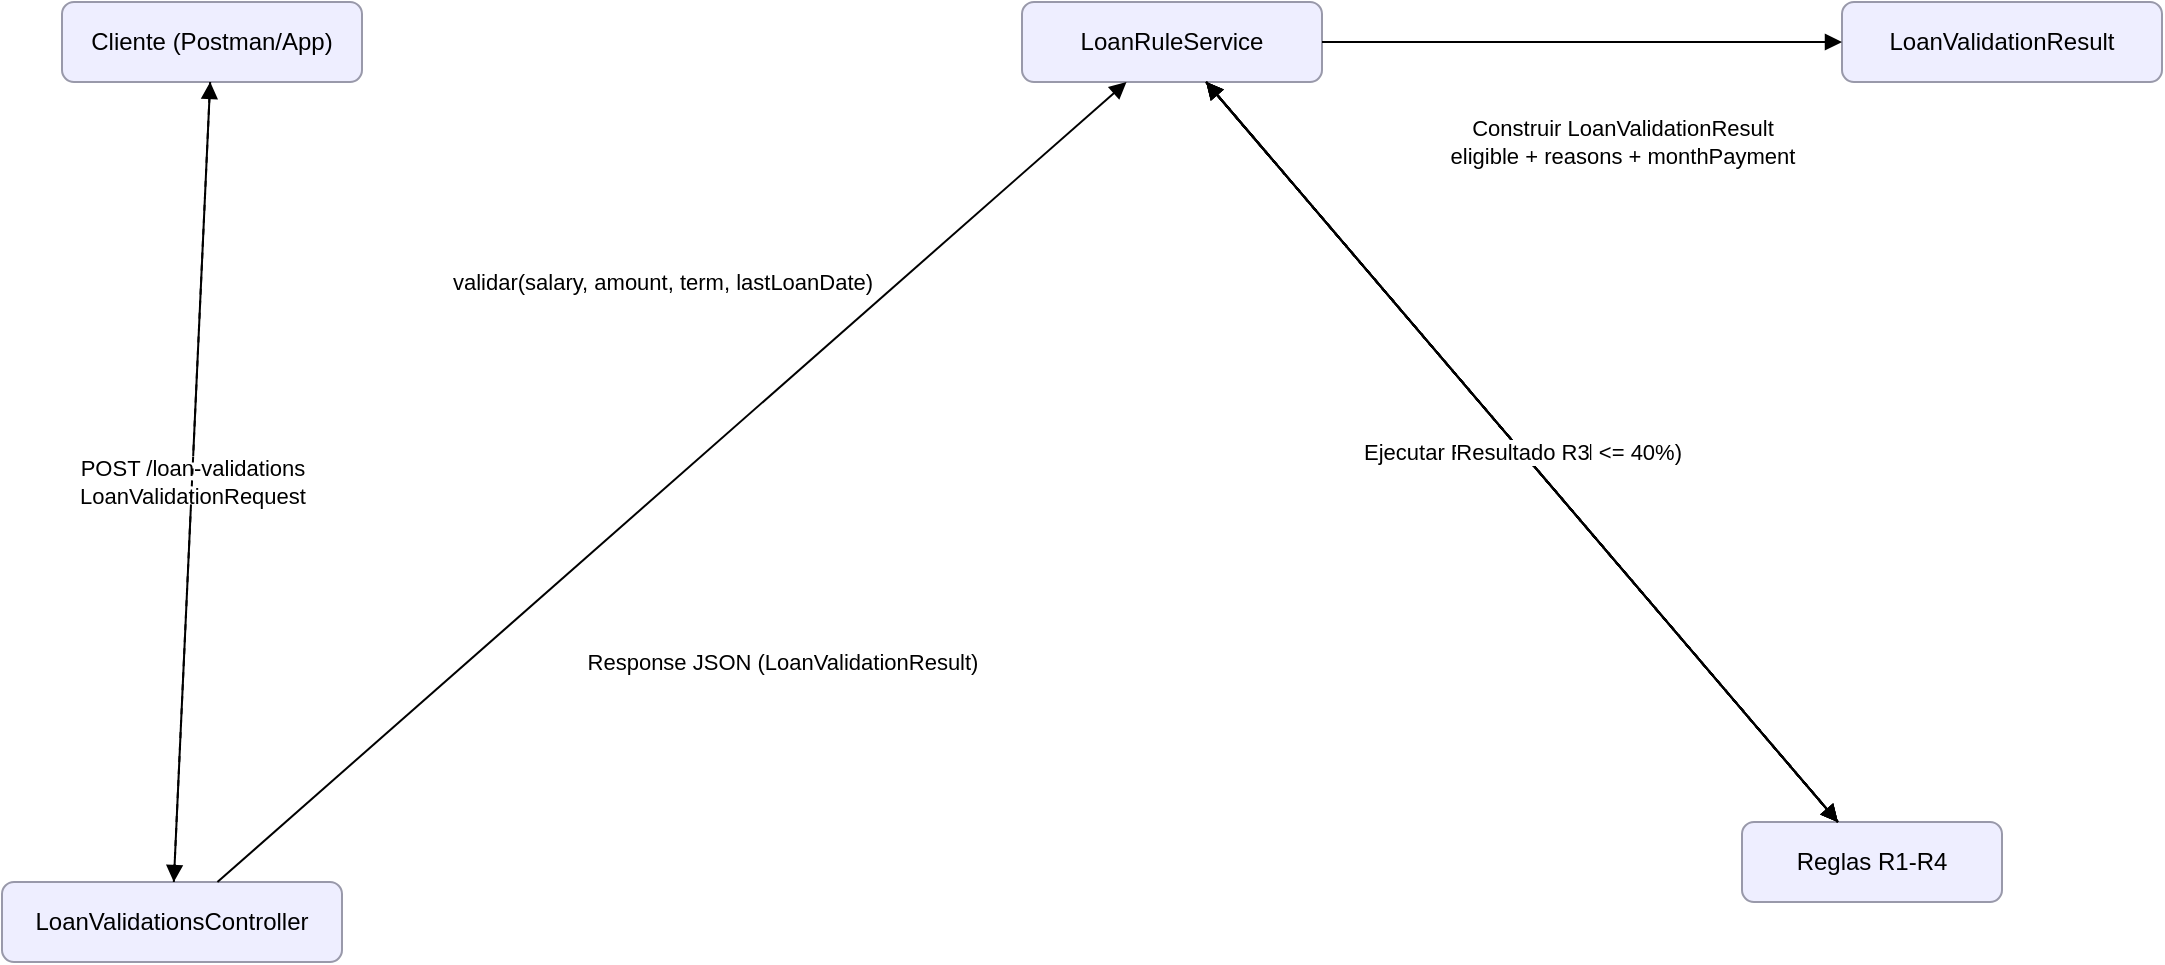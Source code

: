 <mxfile version="22.1.22" type="embed" pages="3">
  <diagram id="c1" name="C1 - Diagrama de Secuencia">
    <mxGraphModel dx="361" dy="575" grid="1" gridSize="10" guides="1" tooltips="1" connect="1" arrows="1" fold="1" page="1" pageScale="1" pageWidth="1169" pageHeight="827" math="0" shadow="0">
      <root>
        <mxCell id="0" />
        <mxCell id="1" parent="0" />
        <mxCell id="pc" value="Cliente (Postman/App)" style="rounded=1;whiteSpace=wrap;html=1;fillColor=#eef;strokeColor=#99a;" parent="1" vertex="1">
          <mxGeometry x="60" y="80" width="150" height="40" as="geometry" />
        </mxCell>
        <mxCell id="pctrl" value="LoanValidationsController" style="rounded=1;whiteSpace=wrap;html=1;fillColor=#eef;strokeColor=#99a;" parent="1" vertex="1">
          <mxGeometry x="30" y="520" width="170" height="40" as="geometry" />
        </mxCell>
        <mxCell id="psrv" value="LoanRuleService" style="rounded=1;whiteSpace=wrap;html=1;fillColor=#eef;strokeColor=#99a;" parent="1" vertex="1">
          <mxGeometry x="540" y="80" width="150" height="40" as="geometry" />
        </mxCell>
        <mxCell id="prules" value="Reglas R1-R4" style="rounded=1;whiteSpace=wrap;html=1;fillColor=#eef;strokeColor=#99a;" parent="1" vertex="1">
          <mxGeometry x="900" y="490" width="130" height="40" as="geometry" />
        </mxCell>
        <mxCell id="pres" value="LoanValidationResult" style="rounded=1;whiteSpace=wrap;html=1;fillColor=#eef;strokeColor=#99a;" parent="1" vertex="1">
          <mxGeometry x="950" y="80" width="160" height="40" as="geometry" />
        </mxCell>
        <mxCell id="l1" style="edgeStyle=orthogonalEdgeStyle;endArrow=none;dashed=1;html=1;strokeColor=#99a;" parent="1" source="pc" edge="1">
          <mxGeometry relative="1" as="geometry">
            <mxPoint x="135" y="700" as="target" />
          </mxGeometry>
        </mxCell>
        <mxCell id="l2" style="edgeStyle=orthogonalEdgeStyle;endArrow=none;dashed=1;html=1;strokeColor=#99a;" parent="1" source="pctrl" edge="1">
          <mxGeometry relative="1" as="geometry">
            <mxPoint x="385" y="700" as="target" />
          </mxGeometry>
        </mxCell>
        <mxCell id="l3" style="edgeStyle=orthogonalEdgeStyle;endArrow=none;dashed=1;html=1;strokeColor=#99a;" parent="1" source="psrv" edge="1">
          <mxGeometry relative="1" as="geometry">
            <mxPoint x="615" y="700" as="target" />
          </mxGeometry>
        </mxCell>
        <mxCell id="l4" style="edgeStyle=orthogonalEdgeStyle;endArrow=none;dashed=1;html=1;strokeColor=#99a;" parent="1" source="prules" edge="1">
          <mxGeometry relative="1" as="geometry">
            <mxPoint x="825" y="700" as="target" />
          </mxGeometry>
        </mxCell>
        <mxCell id="l5" style="edgeStyle=orthogonalEdgeStyle;endArrow=none;dashed=1;html=1;strokeColor=#99a;" parent="1" source="pres" edge="1">
          <mxGeometry relative="1" as="geometry">
            <mxPoint x="1030" y="700" as="target" />
          </mxGeometry>
        </mxCell>
        <mxCell id="m1" value="POST /loan-validations&#xa;LoanValidationRequest" style="endArrow=block;html=1;" parent="1" source="pc" target="pctrl" edge="1">
          <mxGeometry relative="1" as="geometry" />
        </mxCell>
        <mxCell id="m2" value="validar(salary, amount, term, lastLoanDate)" style="endArrow=block;html=1;" parent="1" source="pctrl" target="psrv" edge="1">
          <mxGeometry x="0.206" y="78" relative="1" as="geometry">
            <mxPoint as="offset" />
          </mxGeometry>
        </mxCell>
        <mxCell id="m3a" value="Ejecutar R4 (datos válidos)" style="endArrow=block;html=1;" parent="1" source="psrv" target="prules" edge="1">
          <mxGeometry relative="1" as="geometry" />
        </mxCell>
        <mxCell id="m3b" value="Resultado R4" style="endArrow=block;html=1;dashed=1;" parent="1" source="prules" target="psrv" edge="1">
          <mxGeometry relative="1" as="geometry" />
        </mxCell>
        <mxCell id="m4a" value="Ejecutar R1 (antigüedad)" style="endArrow=block;html=1;" parent="1" source="psrv" target="prules" edge="1">
          <mxGeometry relative="1" as="geometry" />
        </mxCell>
        <mxCell id="m4b" value="Resultado R1" style="endArrow=block;html=1;dashed=1;" parent="1" source="prules" target="psrv" edge="1">
          <mxGeometry relative="1" as="geometry" />
        </mxCell>
        <mxCell id="m5a" value="Ejecutar R2 (plazo 1..36)" style="endArrow=block;html=1;" parent="1" source="psrv" target="prules" edge="1">
          <mxGeometry relative="1" as="geometry" />
        </mxCell>
        <mxCell id="m5b" value="Resultado R2" style="endArrow=block;html=1;dashed=1;" parent="1" source="prules" target="psrv" edge="1">
          <mxGeometry relative="1" as="geometry" />
        </mxCell>
        <mxCell id="m6a" value="Ejecutar R3 (capacidad &lt;= 40%)" style="endArrow=block;html=1;" parent="1" source="psrv" target="prules" edge="1">
          <mxGeometry relative="1" as="geometry" />
        </mxCell>
        <mxCell id="m6b" value="Resultado R3" style="endArrow=block;html=1;dashed=1;" parent="1" source="prules" target="psrv" edge="1">
          <mxGeometry relative="1" as="geometry" />
        </mxCell>
        <mxCell id="m7" value="Construir LoanValidationResult&#xa;eligible + reasons + monthPayment" style="endArrow=block;html=1;" parent="1" source="psrv" target="pres" edge="1">
          <mxGeometry x="0.154" y="-50" relative="1" as="geometry">
            <mxPoint as="offset" />
          </mxGeometry>
        </mxCell>
        <mxCell id="m8" value="Response JSON (LoanValidationResult)" style="endArrow=block;html=1;dashed=1;" parent="1" source="pctrl" target="pc" edge="1">
          <mxGeometry x="-0.382" y="-299" relative="1" as="geometry">
            <mxPoint as="offset" />
          </mxGeometry>
        </mxCell>
      </root>
    </mxGraphModel>
  </diagram>
  <diagram id="c2" name="C2 - Diagrama de Componentes">
    <mxGraphModel dx="361" dy="575" grid="1" gridSize="10" guides="1" tooltips="1" connect="1" arrows="1" fold="1" page="1" pageScale="1" pageWidth="1169" pageHeight="827" math="0" shadow="0">
      <root>
        <mxCell id="0c2" />
        <mxCell id="1c2" parent="0c2" />
        <mxCell id="bContract" value="Contract-first" style="swimlane;rounded=1;html=1;fillColor=#fff2cc;strokeColor=#d6b656;" parent="1c2" vertex="1">
          <mxGeometry x="60" y="60" width="300" height="140" as="geometry" />
        </mxCell>
        <mxCell id="bOpenApi" value="OpenAPI YAML&#xa;resources/openapi/loan-validation.yaml" style="rounded=1;whiteSpace=wrap;html=1;" parent="bContract" vertex="1">
          <mxGeometry x="20" y="20" width="260" height="40" as="geometry" />
        </mxCell>
        <mxCell id="bGen" value="openapi-generator (mvn generate-sources)" style="rounded=1;whiteSpace=wrap;html=1;" parent="bContract" vertex="1">
          <mxGeometry x="20" y="80" width="260" height="40" as="geometry" />
        </mxCell>
        <mxCell id="bClient" value="Cliente / Postman" style="rounded=1;whiteSpace=wrap;html=1;" parent="1c2" vertex="1">
          <mxGeometry x="420" y="60" width="150" height="40" as="geometry" />
        </mxCell>
        <mxCell id="bCtrl" value="Controller: LoanValidationsController" style="rounded=1;whiteSpace=wrap;html=1;" parent="1c2" vertex="1">
          <mxGeometry x="420" y="140" width="260" height="50" as="geometry" />
        </mxCell>
        <mxCell id="bSrv" value="Service: LoanRulesService" style="rounded=1;whiteSpace=wrap;html=1;" parent="1c2" vertex="1">
          <mxGeometry x="520" y="300" width="260" height="50" as="geometry" />
        </mxCell>
        <mxCell id="bModels" value="Models" style="swimlane;rounded=1;html=1;fillColor=#e8eaf6;strokeColor=#3949ab;" parent="1c2" vertex="1">
          <mxGeometry x="820" y="140" width="260" height="180" as="geometry" />
        </mxCell>
        <mxCell id="bReq" value="LoanValidationRequest" style="rounded=1;whiteSpace=wrap;html=1;" parent="bModels" vertex="1">
          <mxGeometry x="20" y="20" width="220" height="30" as="geometry" />
        </mxCell>
        <mxCell id="bRes" value="LoanValidationResponse" style="rounded=1;whiteSpace=wrap;html=1;" parent="bModels" vertex="1">
          <mxGeometry x="20" y="60" width="220" height="30" as="geometry" />
        </mxCell>
        <mxCell id="bResult" value="LoanValidationResult" style="rounded=1;whiteSpace=wrap;html=1;" parent="bModels" vertex="1">
          <mxGeometry x="20" y="100" width="220" height="30" as="geometry" />
        </mxCell>
        <mxCell id="bReason" value="Reason &amp; ReasonType" style="rounded=1;whiteSpace=wrap;html=1;" parent="bModels" vertex="1">
          <mxGeometry x="20" y="140" width="220" height="30" as="geometry" />
        </mxCell>
        <mxCell id="bConfig" value="Config" style="swimlane;rounded=1;html=1;fillColor=#e8f5e9;strokeColor=#2e7d32;" parent="1c2" vertex="1">
          <mxGeometry x="360" y="360" width="220" height="120" as="geometry" />
        </mxCell>
        <mxCell id="bClock" value="ClockConfig" style="rounded=1;whiteSpace=wrap;html=1;" parent="bConfig" vertex="1">
          <mxGeometry x="20" y="20" width="180" height="30" as="geometry" />
        </mxCell>
        <mxCell id="bAppYml" value="application.yml" style="rounded=1;whiteSpace=wrap;html=1;" parent="bConfig" vertex="1">
          <mxGeometry x="20" y="60" width="180" height="30" as="geometry" />
        </mxCell>
        <mxCell id="bPort" value="Port: LoanHistoryClient (interface)" style="rounded=1;whiteSpace=wrap;html=1;" parent="1c2" vertex="1">
          <mxGeometry x="820" y="360" width="260" height="40" as="geometry" />
        </mxCell>
        <mxCell id="bAdapter" value="Adapter: StubLoanHistoryClient" style="rounded=1;whiteSpace=wrap;html=1;" parent="1c2" vertex="1">
          <mxGeometry x="820" y="410" width="260" height="40" as="geometry" />
        </mxCell>
        <mxCell id="bExternal" value="Loan History Service (externo)" style="rounded=1;whiteSpace=wrap;html=1;" parent="1c2" vertex="1">
          <mxGeometry x="1100" y="410" width="220" height="40" as="geometry" />
        </mxCell>
        <mxCell id="bObs" value="Observability" style="swimlane;rounded=1;html=1;fillColor=#fff3e0;strokeColor=#ef6c00;" parent="1c2" vertex="1">
          <mxGeometry x="520" y="420" width="230" height="120" as="geometry" />
        </mxCell>
        <mxCell id="bLogs" value="Logs" style="rounded=1;whiteSpace=wrap;html=1;" parent="bObs" vertex="1">
          <mxGeometry x="20" y="20" width="190" height="30" as="geometry" />
        </mxCell>
        <mxCell id="bMetrics" value="Metrics" style="rounded=1;whiteSpace=wrap;html=1;" parent="bObs" vertex="1">
          <mxGeometry x="20" y="60" width="190" height="30" as="geometry" />
        </mxCell>
        <mxCell id="e1" value="" style="endArrow=block;html=1;" parent="1c2" source="bOpenApi" target="bGen" edge="1">
          <mxGeometry relative="1" as="geometry" />
        </mxCell>
        <mxCell id="e2" value="DTOs" style="endArrow=block;html=1;" parent="1c2" source="bGen" target="bCtrl" edge="1">
          <mxGeometry relative="1" as="geometry" />
        </mxCell>
        <mxCell id="e3" value="HTTP" style="endArrow=block;html=1;" parent="1c2" source="bClient" target="bCtrl" edge="1">
          <mxGeometry relative="1" as="geometry" />
        </mxCell>
        <mxCell id="e4" value="calls" style="endArrow=block;html=1;" parent="1c2" source="bCtrl" target="bSrv" edge="1">
          <mxGeometry relative="1" as="geometry" />
        </mxCell>
        <mxCell id="e5" value="" style="endArrow=block;html=1;" parent="1c2" source="bSrv" target="bReq" edge="1">
          <mxGeometry relative="1" as="geometry" />
        </mxCell>
        <mxCell id="e6" value="" style="endArrow=block;html=1;" parent="1c2" source="bSrv" target="bResult" edge="1">
          <mxGeometry relative="1" as="geometry" />
        </mxCell>
        <mxCell id="e7" value="" style="endArrow=block;html=1;" parent="1c2" source="bSrv" target="bPort" edge="1">
          <mxGeometry relative="1" as="geometry" />
        </mxCell>
        <mxCell id="e8" value="" style="endArrow=block;html=1;" parent="1c2" source="bPort" target="bAdapter" edge="1">
          <mxGeometry relative="1" as="geometry" />
        </mxCell>
        <mxCell id="e9" value="" style="endArrow=block;html=1;" parent="1c2" source="bAdapter" target="bExternal" edge="1">
          <mxGeometry relative="1" as="geometry" />
        </mxCell>
        <mxCell id="e10" value="" style="endArrow=block;html=1;" parent="1c2" source="bConfig" target="bSrv" edge="1">
          <mxGeometry relative="1" as="geometry" />
        </mxCell>
        <mxCell id="e11" value="" style="endArrow=block;html=1;" parent="1c2" source="bSrv" target="bObs" edge="1">
          <mxGeometry relative="1" as="geometry" />
        </mxCell>
      </root>
    </mxGraphModel>
  </diagram>
  <diagram id="c3" name="C3 - Diagrama de flujo (proceso)">
    <mxGraphModel dx="1200" dy="800" grid="1" gridSize="10" guides="1" tooltips="1" connect="1" arrows="1" fold="1" page="1" pageScale="1" pageWidth="1169" pageHeight="827" math="0" shadow="0">
      <root>
        <mxCell id="0c3" />
        <mxCell id="1c3" parent="0c3" />
        <!-- Nodes -->
        <mxCell id="st" value="Inicio" style="ellipse;whiteSpace=wrap;html=1;fillColor=#e1f5fe;strokeColor=#0277bd;" vertex="1" parent="1c3">
          <mxGeometry x="540" y="60" width="80" height="40" as="geometry" />
        </mxCell>
        <mxCell id="v4" value="Validar datos (R4)" style="rounded=1;whiteSpace=wrap;html=1;" vertex="1" parent="1c3">
          <mxGeometry x="510" y="130" width="140" height="40" as="geometry" />
        </mxCell>
        <mxCell id="r1" value="Antigüedad &lt; 3m?" style="rhombus;whiteSpace=wrap;html=1;" vertex="1" parent="1c3">
          <mxGeometry x="520" y="200" width="120" height="80" as="geometry" />
        </mxCell>
        <mxCell id="r2" value="Plazo 1..36?" style="rhombus;whiteSpace=wrap;html=1;" vertex="1" parent="1c3">
          <mxGeometry x="520" y="300" width="120" height="80" as="geometry" />
        </mxCell>
        <mxCell id="r3" value="Capacidad ≤ 40%?" style="rhombus;whiteSpace=wrap;html=1;" vertex="1" parent="1c3">
          <mxGeometry x="520" y="400" width="140" height="80" as="geometry" />
        </mxCell>
        <mxCell id="mp" value="Calcular monthlyPayment" style="rounded=1;whiteSpace=wrap;html=1;" vertex="1" parent="1c3">
          <mxGeometry x="510" y="500" width="160" height="40" as="geometry" />
        </mxCell>
        <mxCell id="ap" value="Aprobar solicitud" style="rounded=1;whiteSpace=wrap;html=1;" vertex="1" parent="1c3">
          <mxGeometry x="520" y="560" width="140" height="40" as="geometry" />
        </mxCell>
        <mxCell id="rech" value="Rechazar solicitud" style="rounded=1;whiteSpace=wrap;html=1;fillColor=#ffebee;strokeColor=#c62828;" vertex="1" parent="1c3">
          <mxGeometry x="350" y="340" width="150" height="40" as="geometry" />
        </mxCell>
        <mxCell id="fin" value="Fin" style="ellipse;whiteSpace=wrap;html=1;fillColor=#e1f5fe;strokeColor=#0277bd;" vertex="1" parent="1c3">
          <mxGeometry x="560" y="630" width="80" height="40" as="geometry" />
        </mxCell>
        <!-- Edges -->
        <mxCell id="e01" value="" style="endArrow=block;html=1;" edge="1" parent="1c3" source="st" target="v4">
          <mxGeometry relative="1" as="geometry" />
        </mxCell>
        <mxCell id="e02" value="Inválidos" style="endArrow=block;html=1;" edge="1" parent="1c3" source="v4" target="rech">
          <mxGeometry relative="1" as="geometry" />
        </mxCell>
        <mxCell id="e03" value="OK" style="endArrow=block;html=1;" edge="1" parent="1c3" source="v4" target="r1">
          <mxGeometry relative="1" as="geometry" />
        </mxCell>
        <mxCell id="e04" value="No" style="endArrow=block;html=1;" edge="1" parent="1c3" source="r1" target="rech">
          <mxGeometry relative="1" as="geometry" />
        </mxCell>
        <mxCell id="e05" value="Sí" style="endArrow=block;html=1;" edge="1" parent="1c3" source="r1" target="r2">
          <mxGeometry relative="1" as="geometry" />
        </mxCell>
        <mxCell id="e06" value="No" style="endArrow=block;html=1;" edge="1" parent="1c3" source="r2" target="rech">
          <mxGeometry relative="1" as="geometry" />
        </mxCell>
        <mxCell id="e07" value="Sí" style="endArrow=block;html=1;" edge="1" parent="1c3" source="r2" target="r3">
          <mxGeometry relative="1" as="geometry" />
        </mxCell>
        <mxCell id="e08" value="No" style="endArrow=block;html=1;" edge="1" parent="1c3" source="r3" target="rech">
          <mxGeometry relative="1" as="geometry" />
        </mxCell>
        <mxCell id="e09" value="Sí" style="endArrow=block;html=1;" edge="1" parent="1c3" source="r3" target="mp">
          <mxGeometry relative="1" as="geometry" />
        </mxCell>
        <mxCell id="e10" value="" style="endArrow=block;html=1;" edge="1" parent="1c3" source="mp" target="ap">
          <mxGeometry relative="1" as="geometry" />
        </mxCell>
        <mxCell id="e11" value="" style="endArrow=block;html=1;" edge="1" parent="1c3" source="ap" target="fin">
          <mxGeometry relative="1" as="geometry" />
        </mxCell>
        <mxCell id="e12" value="" style="endArrow=block;html=1;" edge="1" parent="1c3" source="rech" target="fin">
          <mxGeometry relative="1" as="geometry" />
        </mxCell>
      </root>
    </mxGraphModel>
  </diagram>
</mxfile>
